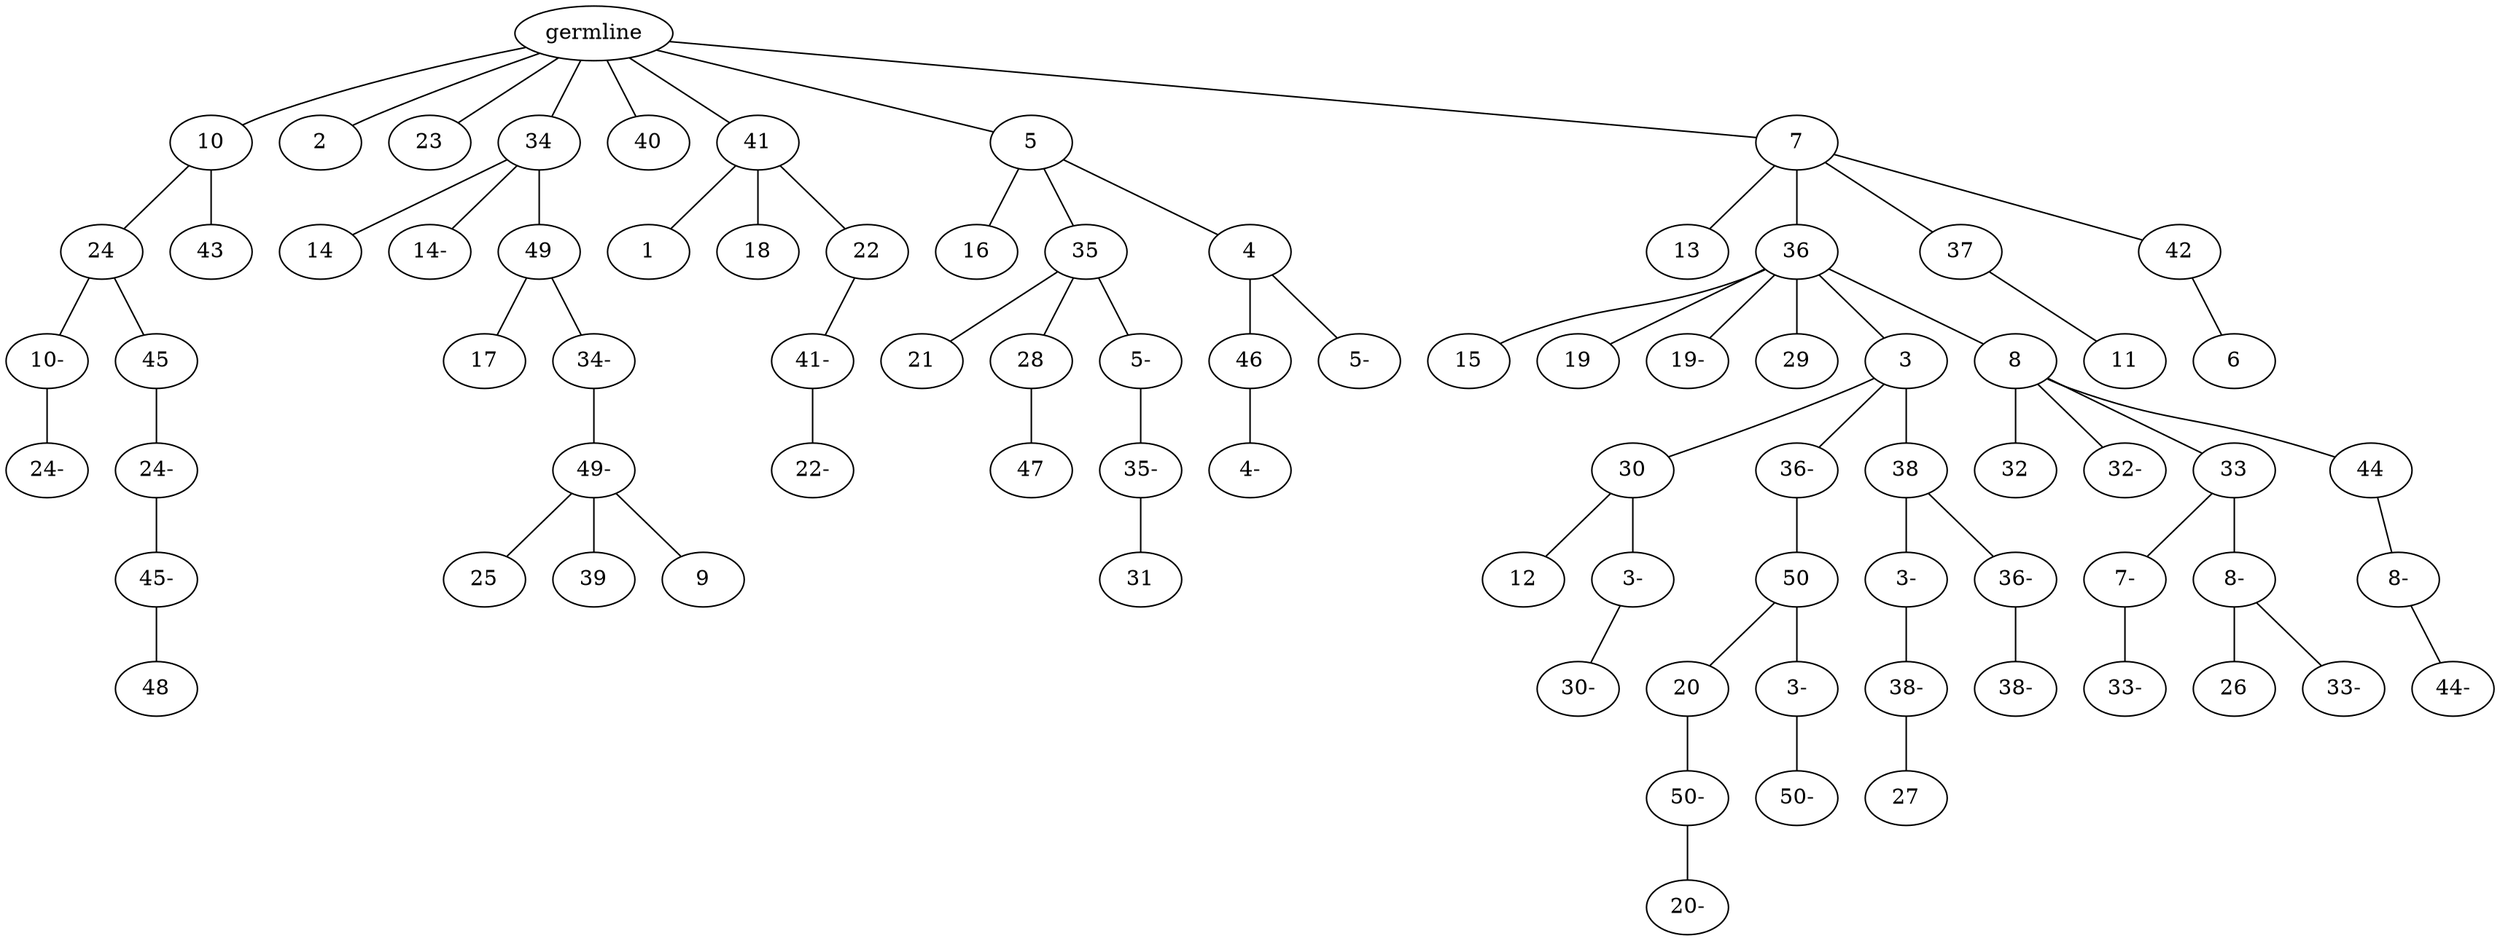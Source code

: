 graph tree {
    "140699413537504" [label="germline"];
    "140699424846032" [label="10"];
    "140699421718848" [label="24"];
    "140699421718560" [label="10-"];
    "140699421717120" [label="24-"];
    "140699421720480" [label="45"];
    "140699421719760" [label="24-"];
    "140699421717312" [label="45-"];
    "140699421720048" [label="48"];
    "140699421719232" [label="43"];
    "140699421717168" [label="2"];
    "140699421719040" [label="23"];
    "140699421716688" [label="34"];
    "140699417940320" [label="14"];
    "140699421719856" [label="14-"];
    "140699421717408" [label="49"];
    "140699421718320" [label="17"];
    "140699421719712" [label="34-"];
    "140699421718992" [label="49-"];
    "140699421717024" [label="25"];
    "140699421717792" [label="39"];
    "140699421719664" [label="9"];
    "140699421717888" [label="40"];
    "140699421717552" [label="41"];
    "140699421719280" [label="1"];
    "140699421716544" [label="18"];
    "140699421717600" [label="22"];
    "140699425749792" [label="41-"];
    "140699425749600" [label="22-"];
    "140699421720000" [label="5"];
    "140699425749456" [label="16"];
    "140699425748112" [label="35"];
    "140699425750560" [label="21"];
    "140699425748208" [label="28"];
    "140699425747056" [label="47"];
    "140699425748448" [label="5-"];
    "140699419535680" [label="35-"];
    "140699419534672" [label="31"];
    "140699425749504" [label="4"];
    "140699419535104" [label="46"];
    "140699419536736" [label="4-"];
    "140699419533520" [label="5-"];
    "140699421720528" [label="7"];
    "140699419535584" [label="13"];
    "140699419534192" [label="36"];
    "140699419537264" [label="15"];
    "140699419536544" [label="19"];
    "140699419533952" [label="19-"];
    "140699419534288" [label="29"];
    "140699419533856" [label="3"];
    "140699419535344" [label="30"];
    "140699419534336" [label="12"];
    "140699419533616" [label="3-"];
    "140699419535440" [label="30-"];
    "140699419536400" [label="36-"];
    "140699419536304" [label="50"];
    "140699419533568" [label="20"];
    "140699419536784" [label="50-"];
    "140699431615120" [label="20-"];
    "140699419534864" [label="3-"];
    "140699431614640" [label="50-"];
    "140699419534720" [label="38"];
    "140699419535056" [label="3-"];
    "140699431613392" [label="38-"];
    "140699431612624" [label="27"];
    "140699431612816" [label="36-"];
    "140699431614688" [label="38-"];
    "140699419535968" [label="8"];
    "140699431614496" [label="32"];
    "140699431612864" [label="32-"];
    "140699431613776" [label="33"];
    "140699431613296" [label="7-"];
    "140699431616464" [label="33-"];
    "140699431613440" [label="8-"];
    "140699431612720" [label="26"];
    "140699431615072" [label="33-"];
    "140699431614544" [label="44"];
    "140699431614160" [label="8-"];
    "140699431613008" [label="44-"];
    "140699419536640" [label="37"];
    "140699431615648" [label="11"];
    "140699419534624" [label="42"];
    "140699431614112" [label="6"];
    "140699413537504" -- "140699424846032";
    "140699413537504" -- "140699421717168";
    "140699413537504" -- "140699421719040";
    "140699413537504" -- "140699421716688";
    "140699413537504" -- "140699421717888";
    "140699413537504" -- "140699421717552";
    "140699413537504" -- "140699421720000";
    "140699413537504" -- "140699421720528";
    "140699424846032" -- "140699421718848";
    "140699424846032" -- "140699421719232";
    "140699421718848" -- "140699421718560";
    "140699421718848" -- "140699421720480";
    "140699421718560" -- "140699421717120";
    "140699421720480" -- "140699421719760";
    "140699421719760" -- "140699421717312";
    "140699421717312" -- "140699421720048";
    "140699421716688" -- "140699417940320";
    "140699421716688" -- "140699421719856";
    "140699421716688" -- "140699421717408";
    "140699421717408" -- "140699421718320";
    "140699421717408" -- "140699421719712";
    "140699421719712" -- "140699421718992";
    "140699421718992" -- "140699421717024";
    "140699421718992" -- "140699421717792";
    "140699421718992" -- "140699421719664";
    "140699421717552" -- "140699421719280";
    "140699421717552" -- "140699421716544";
    "140699421717552" -- "140699421717600";
    "140699421717600" -- "140699425749792";
    "140699425749792" -- "140699425749600";
    "140699421720000" -- "140699425749456";
    "140699421720000" -- "140699425748112";
    "140699421720000" -- "140699425749504";
    "140699425748112" -- "140699425750560";
    "140699425748112" -- "140699425748208";
    "140699425748112" -- "140699425748448";
    "140699425748208" -- "140699425747056";
    "140699425748448" -- "140699419535680";
    "140699419535680" -- "140699419534672";
    "140699425749504" -- "140699419535104";
    "140699425749504" -- "140699419533520";
    "140699419535104" -- "140699419536736";
    "140699421720528" -- "140699419535584";
    "140699421720528" -- "140699419534192";
    "140699421720528" -- "140699419536640";
    "140699421720528" -- "140699419534624";
    "140699419534192" -- "140699419537264";
    "140699419534192" -- "140699419536544";
    "140699419534192" -- "140699419533952";
    "140699419534192" -- "140699419534288";
    "140699419534192" -- "140699419533856";
    "140699419534192" -- "140699419535968";
    "140699419533856" -- "140699419535344";
    "140699419533856" -- "140699419536400";
    "140699419533856" -- "140699419534720";
    "140699419535344" -- "140699419534336";
    "140699419535344" -- "140699419533616";
    "140699419533616" -- "140699419535440";
    "140699419536400" -- "140699419536304";
    "140699419536304" -- "140699419533568";
    "140699419536304" -- "140699419534864";
    "140699419533568" -- "140699419536784";
    "140699419536784" -- "140699431615120";
    "140699419534864" -- "140699431614640";
    "140699419534720" -- "140699419535056";
    "140699419534720" -- "140699431612816";
    "140699419535056" -- "140699431613392";
    "140699431613392" -- "140699431612624";
    "140699431612816" -- "140699431614688";
    "140699419535968" -- "140699431614496";
    "140699419535968" -- "140699431612864";
    "140699419535968" -- "140699431613776";
    "140699419535968" -- "140699431614544";
    "140699431613776" -- "140699431613296";
    "140699431613776" -- "140699431613440";
    "140699431613296" -- "140699431616464";
    "140699431613440" -- "140699431612720";
    "140699431613440" -- "140699431615072";
    "140699431614544" -- "140699431614160";
    "140699431614160" -- "140699431613008";
    "140699419536640" -- "140699431615648";
    "140699419534624" -- "140699431614112";
}
